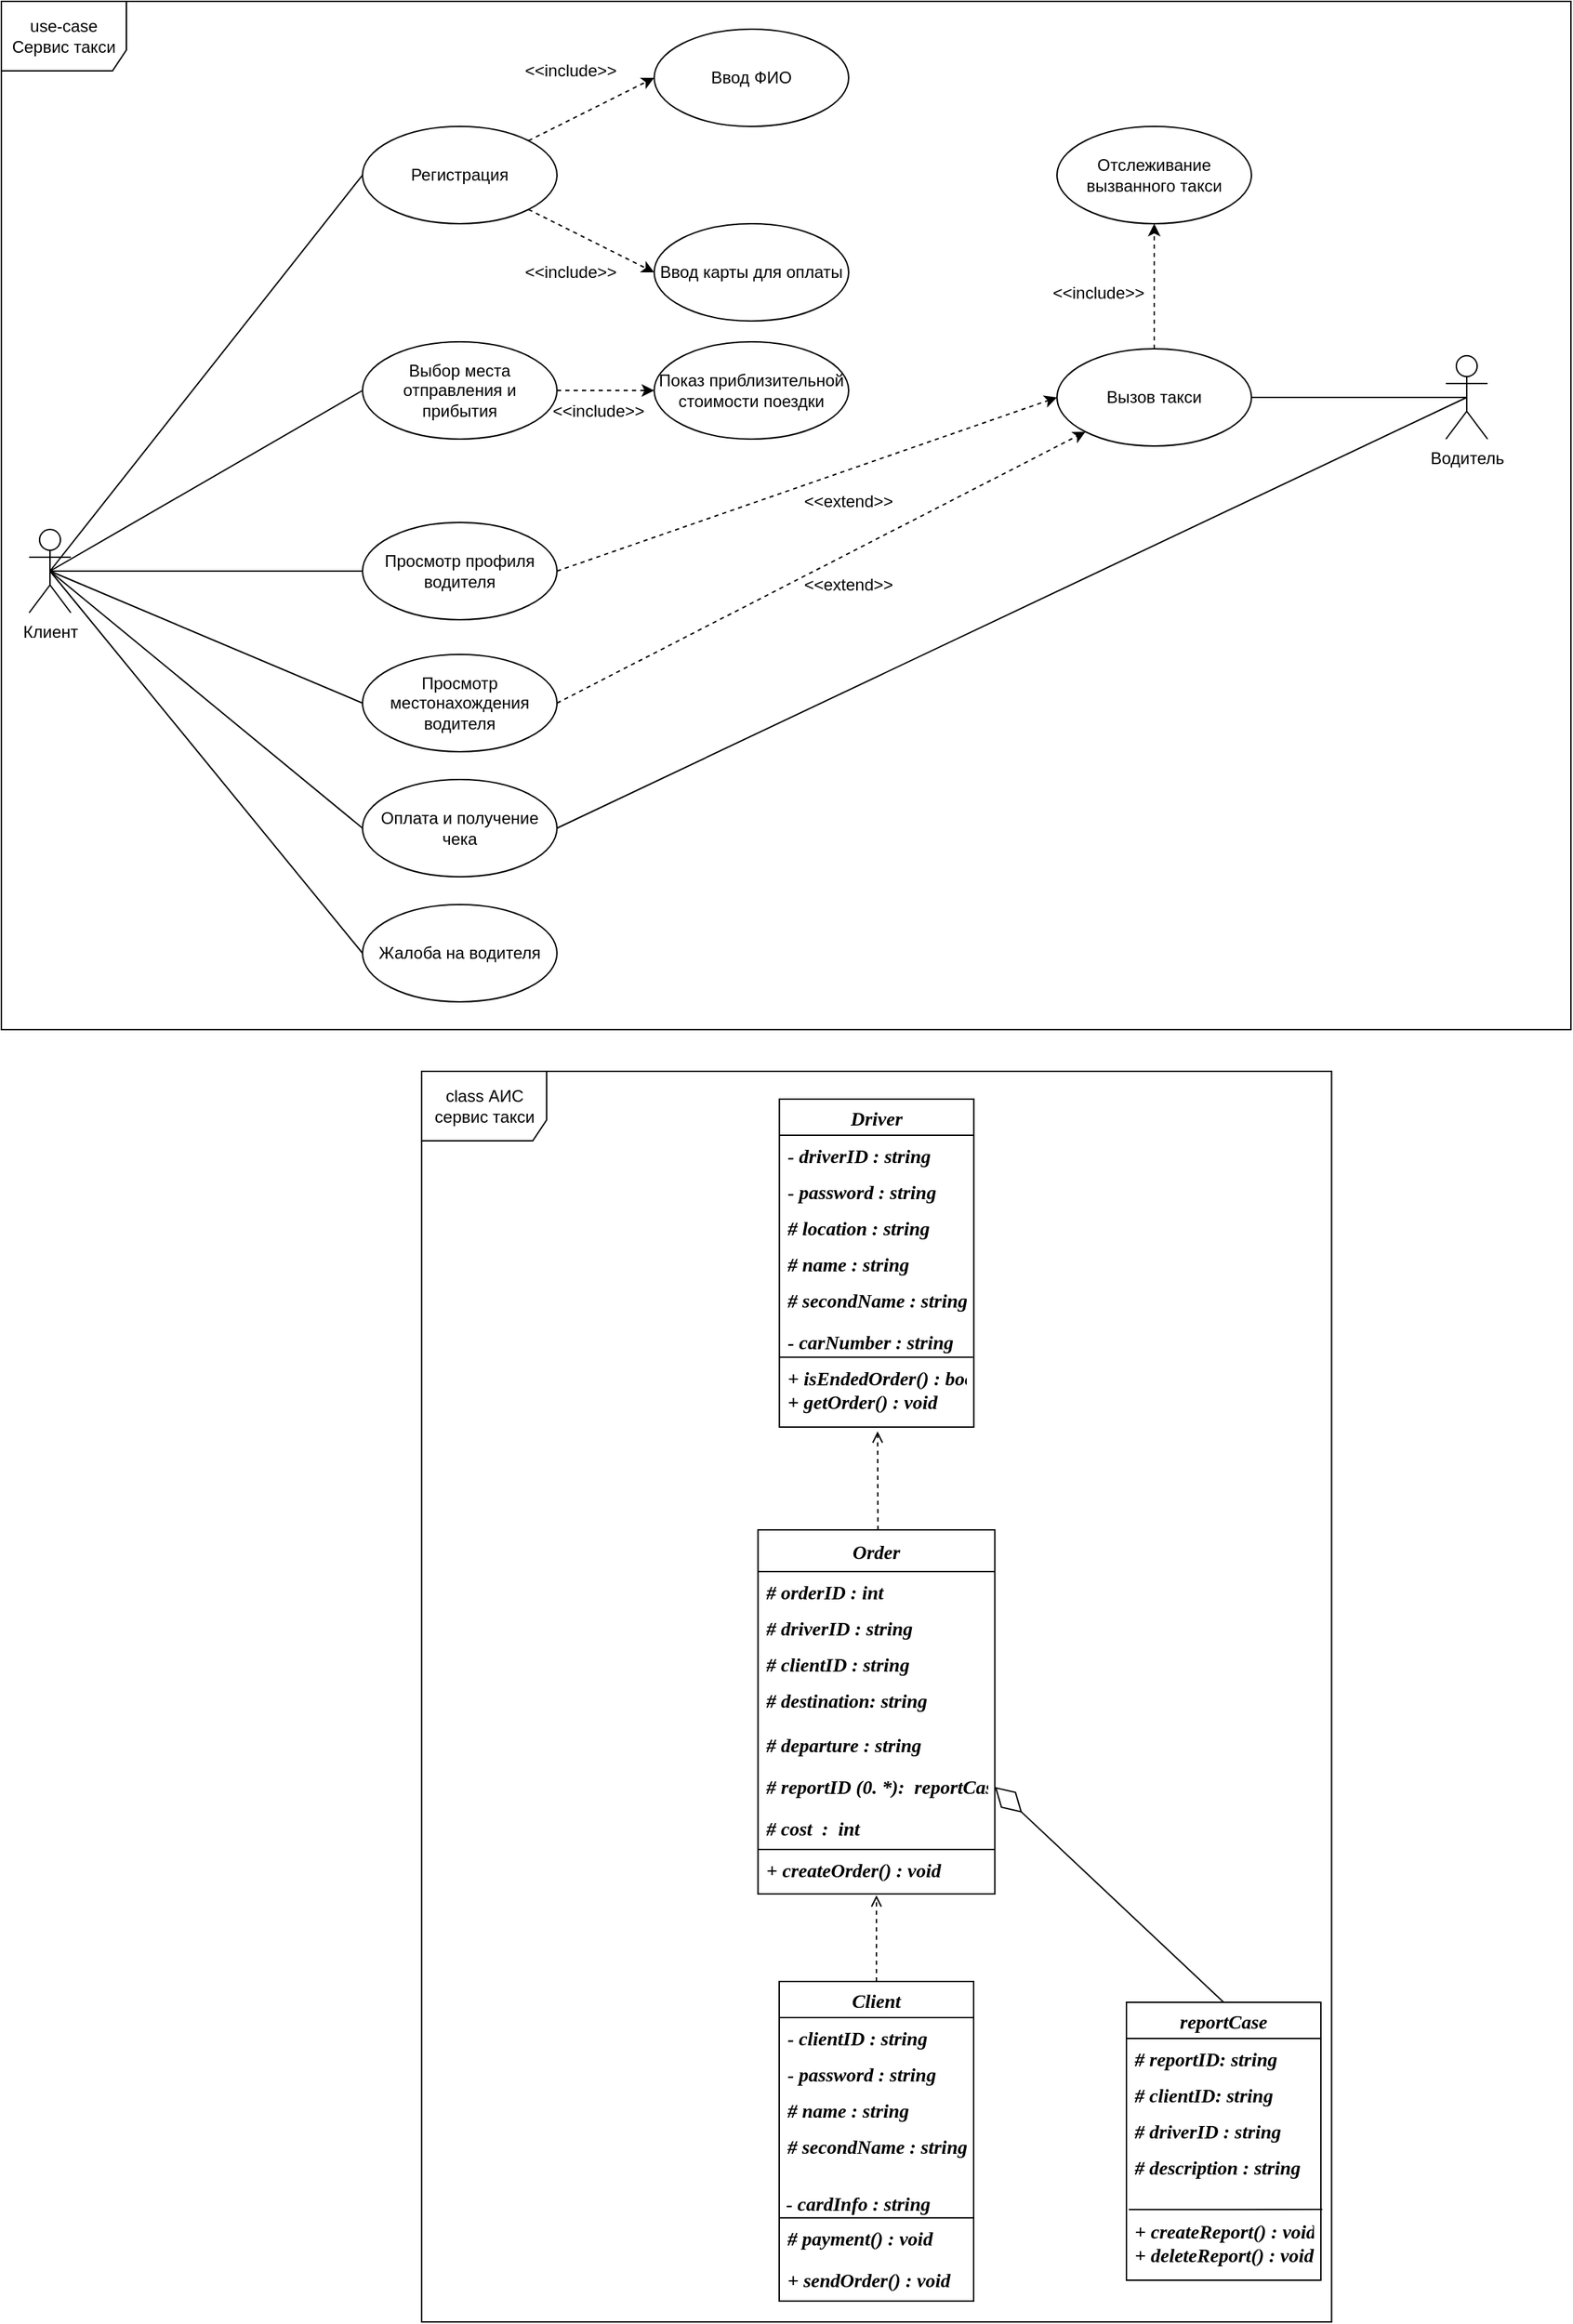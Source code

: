 <mxfile version="14.7.1" type="github">
  <diagram id="qiaAuTDV7NTGHGd4vHyj" name="Page-1">
    <mxGraphModel dx="1422" dy="762" grid="1" gridSize="10" guides="1" tooltips="1" connect="1" arrows="1" fold="1" page="1" pageScale="1" pageWidth="2339" pageHeight="3300" background="#FFFFFF" math="0" shadow="0">
      <root>
        <mxCell id="0" />
        <mxCell id="1" parent="0" />
        <mxCell id="fDiq3wJ0GFqnYMHNPqZh-2" value="class АИС сервис такси" style="shape=umlFrame;whiteSpace=wrap;html=1;width=90;height=50;" vertex="1" parent="1">
          <mxGeometry x="342.57" y="820" width="655.13" height="900" as="geometry" />
        </mxCell>
        <mxCell id="ekyJCNLIAkahPHgSJpq3-92" value="use-case&lt;br&gt;Сервис такси" style="shape=umlFrame;whiteSpace=wrap;html=1;width=90;height=50;" parent="1" vertex="1">
          <mxGeometry x="40" y="50" width="1130" height="740" as="geometry" />
        </mxCell>
        <mxCell id="ekyJCNLIAkahPHgSJpq3-1" value="Клиент" style="shape=umlActor;verticalLabelPosition=bottom;verticalAlign=top;html=1;" parent="1" vertex="1">
          <mxGeometry x="60" y="430" width="30" height="60" as="geometry" />
        </mxCell>
        <mxCell id="ekyJCNLIAkahPHgSJpq3-2" value="Водитель" style="shape=umlActor;verticalLabelPosition=bottom;verticalAlign=top;html=1;" parent="1" vertex="1">
          <mxGeometry x="1080" y="305" width="30" height="60" as="geometry" />
        </mxCell>
        <mxCell id="ekyJCNLIAkahPHgSJpq3-14" value="&amp;lt;&amp;lt;include&amp;gt;&amp;gt;" style="text;html=1;strokeColor=none;fillColor=none;align=center;verticalAlign=middle;whiteSpace=wrap;rounded=0;" parent="1" vertex="1">
          <mxGeometry x="460" y="340" width="20" height="10" as="geometry" />
        </mxCell>
        <mxCell id="ekyJCNLIAkahPHgSJpq3-17" value="" style="endArrow=classic;html=1;dashed=1;entryX=0;entryY=0.5;entryDx=0;entryDy=0;exitX=1;exitY=0.5;exitDx=0;exitDy=0;" parent="1" source="ekyJCNLIAkahPHgSJpq3-30" target="ekyJCNLIAkahPHgSJpq3-31" edge="1">
          <mxGeometry width="50" height="50" relative="1" as="geometry">
            <mxPoint x="360" y="480" as="sourcePoint" />
            <mxPoint x="360" y="550" as="targetPoint" />
          </mxGeometry>
        </mxCell>
        <mxCell id="ekyJCNLIAkahPHgSJpq3-21" value="Регистрация" style="ellipse;whiteSpace=wrap;html=1;" parent="1" vertex="1">
          <mxGeometry x="300" y="140" width="140" height="70" as="geometry" />
        </mxCell>
        <mxCell id="ekyJCNLIAkahPHgSJpq3-24" value="Ввод ФИО" style="ellipse;whiteSpace=wrap;html=1;" parent="1" vertex="1">
          <mxGeometry x="510" y="70" width="140" height="70" as="geometry" />
        </mxCell>
        <mxCell id="ekyJCNLIAkahPHgSJpq3-25" value="Ввод карты для оплаты" style="ellipse;whiteSpace=wrap;html=1;" parent="1" vertex="1">
          <mxGeometry x="510" y="210" width="140" height="70" as="geometry" />
        </mxCell>
        <mxCell id="ekyJCNLIAkahPHgSJpq3-26" value="" style="endArrow=classic;html=1;dashed=1;entryX=0;entryY=0.5;entryDx=0;entryDy=0;exitX=1;exitY=1;exitDx=0;exitDy=0;" parent="1" source="ekyJCNLIAkahPHgSJpq3-21" target="ekyJCNLIAkahPHgSJpq3-25" edge="1">
          <mxGeometry width="50" height="50" relative="1" as="geometry">
            <mxPoint x="370" y="490" as="sourcePoint" />
            <mxPoint x="370" y="560" as="targetPoint" />
          </mxGeometry>
        </mxCell>
        <mxCell id="ekyJCNLIAkahPHgSJpq3-27" value="" style="endArrow=classic;html=1;dashed=1;entryX=0;entryY=0.5;entryDx=0;entryDy=0;exitX=1;exitY=0;exitDx=0;exitDy=0;" parent="1" source="ekyJCNLIAkahPHgSJpq3-21" target="ekyJCNLIAkahPHgSJpq3-24" edge="1">
          <mxGeometry width="50" height="50" relative="1" as="geometry">
            <mxPoint x="380" y="500" as="sourcePoint" />
            <mxPoint x="380" y="570" as="targetPoint" />
          </mxGeometry>
        </mxCell>
        <mxCell id="ekyJCNLIAkahPHgSJpq3-28" value="&amp;lt;&amp;lt;include&amp;gt;&amp;gt;" style="text;html=1;strokeColor=none;fillColor=none;align=center;verticalAlign=middle;whiteSpace=wrap;rounded=0;" parent="1" vertex="1">
          <mxGeometry x="430" y="90" width="40" height="20" as="geometry" />
        </mxCell>
        <mxCell id="ekyJCNLIAkahPHgSJpq3-29" value="&amp;lt;&amp;lt;include&amp;gt;&amp;gt;" style="text;html=1;strokeColor=none;fillColor=none;align=center;verticalAlign=middle;whiteSpace=wrap;rounded=0;" parent="1" vertex="1">
          <mxGeometry x="430" y="235" width="40" height="20" as="geometry" />
        </mxCell>
        <mxCell id="ekyJCNLIAkahPHgSJpq3-30" value="Выбор места отправления и прибытия" style="ellipse;whiteSpace=wrap;html=1;" parent="1" vertex="1">
          <mxGeometry x="300" y="295" width="140" height="70" as="geometry" />
        </mxCell>
        <mxCell id="ekyJCNLIAkahPHgSJpq3-31" value="Показ приблизительной стоимости поездки" style="ellipse;whiteSpace=wrap;html=1;" parent="1" vertex="1">
          <mxGeometry x="510" y="295" width="140" height="70" as="geometry" />
        </mxCell>
        <mxCell id="ekyJCNLIAkahPHgSJpq3-38" value="Вызов такси" style="ellipse;whiteSpace=wrap;html=1;" parent="1" vertex="1">
          <mxGeometry x="800" y="300" width="140" height="70" as="geometry" />
        </mxCell>
        <mxCell id="ekyJCNLIAkahPHgSJpq3-40" value="" style="endArrow=none;html=1;exitX=0.5;exitY=0.5;exitDx=0;exitDy=0;exitPerimeter=0;entryX=0;entryY=0.5;entryDx=0;entryDy=0;" parent="1" source="ekyJCNLIAkahPHgSJpq3-1" target="ekyJCNLIAkahPHgSJpq3-30" edge="1">
          <mxGeometry width="50" height="50" relative="1" as="geometry">
            <mxPoint x="240" y="420" as="sourcePoint" />
            <mxPoint x="290" y="370" as="targetPoint" />
          </mxGeometry>
        </mxCell>
        <mxCell id="ekyJCNLIAkahPHgSJpq3-41" value="" style="endArrow=none;html=1;exitX=0.5;exitY=0.5;exitDx=0;exitDy=0;exitPerimeter=0;entryX=0;entryY=0.5;entryDx=0;entryDy=0;" parent="1" source="ekyJCNLIAkahPHgSJpq3-1" target="ekyJCNLIAkahPHgSJpq3-21" edge="1">
          <mxGeometry width="50" height="50" relative="1" as="geometry">
            <mxPoint x="205" y="270" as="sourcePoint" />
            <mxPoint x="310" y="340" as="targetPoint" />
          </mxGeometry>
        </mxCell>
        <mxCell id="ekyJCNLIAkahPHgSJpq3-42" value="" style="endArrow=none;html=1;exitX=0.5;exitY=0.5;exitDx=0;exitDy=0;exitPerimeter=0;entryX=1;entryY=0.5;entryDx=0;entryDy=0;" parent="1" source="ekyJCNLIAkahPHgSJpq3-2" target="ekyJCNLIAkahPHgSJpq3-38" edge="1">
          <mxGeometry width="50" height="50" relative="1" as="geometry">
            <mxPoint x="215" y="280" as="sourcePoint" />
            <mxPoint x="320" y="350" as="targetPoint" />
          </mxGeometry>
        </mxCell>
        <mxCell id="ekyJCNLIAkahPHgSJpq3-43" value="Просмотр профиля водителя" style="ellipse;whiteSpace=wrap;html=1;" parent="1" vertex="1">
          <mxGeometry x="300" y="425" width="140" height="70" as="geometry" />
        </mxCell>
        <mxCell id="ekyJCNLIAkahPHgSJpq3-45" value="" style="endArrow=classic;html=1;dashed=1;entryX=0;entryY=0.5;entryDx=0;entryDy=0;exitX=1;exitY=0.5;exitDx=0;exitDy=0;" parent="1" source="ekyJCNLIAkahPHgSJpq3-43" target="ekyJCNLIAkahPHgSJpq3-38" edge="1">
          <mxGeometry width="50" height="50" relative="1" as="geometry">
            <mxPoint x="579.997" y="479.999" as="sourcePoint" />
            <mxPoint x="650.5" y="525.25" as="targetPoint" />
          </mxGeometry>
        </mxCell>
        <mxCell id="ekyJCNLIAkahPHgSJpq3-46" value="&amp;lt;&amp;lt;extend&amp;gt;&amp;gt;" style="text;html=1;strokeColor=none;fillColor=none;align=center;verticalAlign=middle;whiteSpace=wrap;rounded=0;" parent="1" vertex="1">
          <mxGeometry x="630" y="400" width="40" height="20" as="geometry" />
        </mxCell>
        <mxCell id="ekyJCNLIAkahPHgSJpq3-47" value="Просмотр местонахождения водителя" style="ellipse;whiteSpace=wrap;html=1;" parent="1" vertex="1">
          <mxGeometry x="300" y="520" width="140" height="70" as="geometry" />
        </mxCell>
        <mxCell id="ekyJCNLIAkahPHgSJpq3-48" value="" style="endArrow=classic;html=1;dashed=1;entryX=0;entryY=1;entryDx=0;entryDy=0;exitX=1;exitY=0.5;exitDx=0;exitDy=0;" parent="1" source="ekyJCNLIAkahPHgSJpq3-47" target="ekyJCNLIAkahPHgSJpq3-38" edge="1">
          <mxGeometry width="50" height="50" relative="1" as="geometry">
            <mxPoint x="450" y="465" as="sourcePoint" />
            <mxPoint x="810" y="345" as="targetPoint" />
          </mxGeometry>
        </mxCell>
        <mxCell id="ekyJCNLIAkahPHgSJpq3-49" value="&amp;lt;&amp;lt;extend&amp;gt;&amp;gt;" style="text;html=1;strokeColor=none;fillColor=none;align=center;verticalAlign=middle;whiteSpace=wrap;rounded=0;" parent="1" vertex="1">
          <mxGeometry x="630" y="460" width="40" height="20" as="geometry" />
        </mxCell>
        <mxCell id="ekyJCNLIAkahPHgSJpq3-50" value="Оплата и получение чека" style="ellipse;whiteSpace=wrap;html=1;" parent="1" vertex="1">
          <mxGeometry x="300" y="610" width="140" height="70" as="geometry" />
        </mxCell>
        <mxCell id="ekyJCNLIAkahPHgSJpq3-51" value="Жалоба на водителя" style="ellipse;whiteSpace=wrap;html=1;" parent="1" vertex="1">
          <mxGeometry x="300" y="700" width="140" height="70" as="geometry" />
        </mxCell>
        <mxCell id="ekyJCNLIAkahPHgSJpq3-54" value="" style="endArrow=none;html=1;exitX=0.5;exitY=0.5;exitDx=0;exitDy=0;exitPerimeter=0;entryX=0;entryY=0.5;entryDx=0;entryDy=0;" parent="1" source="ekyJCNLIAkahPHgSJpq3-1" target="ekyJCNLIAkahPHgSJpq3-43" edge="1">
          <mxGeometry width="50" height="50" relative="1" as="geometry">
            <mxPoint x="210" y="430" as="sourcePoint" />
            <mxPoint x="260" y="380" as="targetPoint" />
          </mxGeometry>
        </mxCell>
        <mxCell id="ekyJCNLIAkahPHgSJpq3-58" value="" style="endArrow=none;html=1;entryX=0.5;entryY=0.5;entryDx=0;entryDy=0;entryPerimeter=0;exitX=0;exitY=0.5;exitDx=0;exitDy=0;" parent="1" source="ekyJCNLIAkahPHgSJpq3-47" target="ekyJCNLIAkahPHgSJpq3-1" edge="1">
          <mxGeometry width="50" height="50" relative="1" as="geometry">
            <mxPoint x="140" y="450" as="sourcePoint" />
            <mxPoint x="190" y="400" as="targetPoint" />
          </mxGeometry>
        </mxCell>
        <mxCell id="ekyJCNLIAkahPHgSJpq3-59" value="" style="endArrow=none;html=1;entryX=0.5;entryY=0.5;entryDx=0;entryDy=0;entryPerimeter=0;exitX=0;exitY=0.5;exitDx=0;exitDy=0;" parent="1" source="ekyJCNLIAkahPHgSJpq3-50" target="ekyJCNLIAkahPHgSJpq3-1" edge="1">
          <mxGeometry width="50" height="50" relative="1" as="geometry">
            <mxPoint x="120" y="450" as="sourcePoint" />
            <mxPoint x="170" y="400" as="targetPoint" />
          </mxGeometry>
        </mxCell>
        <mxCell id="ekyJCNLIAkahPHgSJpq3-60" value="" style="endArrow=none;html=1;entryX=0.5;entryY=0.5;entryDx=0;entryDy=0;entryPerimeter=0;exitX=0;exitY=0.5;exitDx=0;exitDy=0;" parent="1" source="ekyJCNLIAkahPHgSJpq3-51" target="ekyJCNLIAkahPHgSJpq3-1" edge="1">
          <mxGeometry width="50" height="50" relative="1" as="geometry">
            <mxPoint x="110" y="710" as="sourcePoint" />
            <mxPoint x="160" y="660" as="targetPoint" />
          </mxGeometry>
        </mxCell>
        <mxCell id="ekyJCNLIAkahPHgSJpq3-61" value="" style="endArrow=none;html=1;entryX=0.5;entryY=0.5;entryDx=0;entryDy=0;entryPerimeter=0;exitX=1;exitY=0.5;exitDx=0;exitDy=0;" parent="1" source="ekyJCNLIAkahPHgSJpq3-50" target="ekyJCNLIAkahPHgSJpq3-2" edge="1">
          <mxGeometry width="50" height="50" relative="1" as="geometry">
            <mxPoint x="860" y="590" as="sourcePoint" />
            <mxPoint x="910" y="540" as="targetPoint" />
          </mxGeometry>
        </mxCell>
        <mxCell id="ekyJCNLIAkahPHgSJpq3-62" value="Отслеживание вызванного такси" style="ellipse;whiteSpace=wrap;html=1;" parent="1" vertex="1">
          <mxGeometry x="800" y="140" width="140" height="70" as="geometry" />
        </mxCell>
        <mxCell id="ekyJCNLIAkahPHgSJpq3-66" value="" style="endArrow=classic;html=1;dashed=1;entryX=0.5;entryY=1;entryDx=0;entryDy=0;exitX=0.5;exitY=0;exitDx=0;exitDy=0;" parent="1" source="ekyJCNLIAkahPHgSJpq3-38" target="ekyJCNLIAkahPHgSJpq3-62" edge="1">
          <mxGeometry width="50" height="50" relative="1" as="geometry">
            <mxPoint x="429.497" y="160.251" as="sourcePoint" />
            <mxPoint x="520" y="115" as="targetPoint" />
          </mxGeometry>
        </mxCell>
        <mxCell id="ekyJCNLIAkahPHgSJpq3-67" value="&amp;lt;&amp;lt;include&amp;gt;&amp;gt;" style="text;html=1;strokeColor=none;fillColor=none;align=center;verticalAlign=middle;whiteSpace=wrap;rounded=0;" parent="1" vertex="1">
          <mxGeometry x="810" y="250" width="40" height="20" as="geometry" />
        </mxCell>
        <mxCell id="ekyJCNLIAkahPHgSJpq3-101" value="- cardInfo : string" style="text;strokeColor=none;fillColor=none;align=left;verticalAlign=top;spacingLeft=4;spacingRight=4;overflow=hidden;rotatable=0;points=[[0,0.5],[1,0.5]];portConstraint=eastwest;fontFamily=GOST type A;fontSource=https%3A%2F%2Fwebfonts.pro%2Flight-fonts%2F123-gost_type_a.html;fontSize=14;fontStyle=3" parent="1" vertex="1">
          <mxGeometry x="599.01" y="1620" width="140" height="26" as="geometry" />
        </mxCell>
        <mxCell id="ekyJCNLIAkahPHgSJpq3-128" value="" style="endArrow=diamondThin;endFill=0;endSize=24;html=1;fontFamily=GOST type A;fontSource=https%3A%2F%2Fwebfonts.pro%2Flight-fonts%2F123-gost_type_a.html;fontSize=14;entryX=1;entryY=0.5;entryDx=0;entryDy=0;exitX=0.5;exitY=0;exitDx=0;exitDy=0;" parent="1" source="ekyJCNLIAkahPHgSJpq3-137" target="ekyJCNLIAkahPHgSJpq3-154" edge="1">
          <mxGeometry width="160" relative="1" as="geometry">
            <mxPoint x="870" y="1330" as="sourcePoint" />
            <mxPoint x="1030" y="1330" as="targetPoint" />
          </mxGeometry>
        </mxCell>
        <mxCell id="ekyJCNLIAkahPHgSJpq3-137" value="reportCase" style="swimlane;fontStyle=3;childLayout=stackLayout;horizontal=1;startSize=26;fillColor=none;horizontalStack=0;resizeParent=1;resizeParentMax=0;resizeLast=0;collapsible=1;marginBottom=0;fontFamily=GOST type A;fontSource=https%3A%2F%2Fwebfonts.pro%2Flight-fonts%2F123-gost_type_a.html;fontSize=14;" parent="1" vertex="1">
          <mxGeometry x="850" y="1490" width="140" height="200" as="geometry" />
        </mxCell>
        <mxCell id="ekyJCNLIAkahPHgSJpq3-138" value="# reportID: string" style="text;strokeColor=none;fillColor=none;align=left;verticalAlign=top;spacingLeft=4;spacingRight=4;overflow=hidden;rotatable=0;points=[[0,0.5],[1,0.5]];portConstraint=eastwest;fontFamily=GOST type A;fontSource=https%3A%2F%2Fwebfonts.pro%2Flight-fonts%2F123-gost_type_a.html;fontSize=14;fontStyle=3" parent="ekyJCNLIAkahPHgSJpq3-137" vertex="1">
          <mxGeometry y="26" width="140" height="26" as="geometry" />
        </mxCell>
        <mxCell id="ekyJCNLIAkahPHgSJpq3-139" value="# clientID: string" style="text;strokeColor=none;fillColor=none;align=left;verticalAlign=top;spacingLeft=4;spacingRight=4;overflow=hidden;rotatable=0;points=[[0,0.5],[1,0.5]];portConstraint=eastwest;fontFamily=GOST type A;fontSource=https%3A%2F%2Fwebfonts.pro%2Flight-fonts%2F123-gost_type_a.html;fontSize=14;fontStyle=3" parent="ekyJCNLIAkahPHgSJpq3-137" vertex="1">
          <mxGeometry y="52" width="140" height="26" as="geometry" />
        </mxCell>
        <mxCell id="ekyJCNLIAkahPHgSJpq3-140" value="# driverID : string" style="text;strokeColor=none;fillColor=none;align=left;verticalAlign=top;spacingLeft=4;spacingRight=4;overflow=hidden;rotatable=0;points=[[0,0.5],[1,0.5]];portConstraint=eastwest;fontFamily=GOST type A;fontSource=https%3A%2F%2Fwebfonts.pro%2Flight-fonts%2F123-gost_type_a.html;fontSize=14;fontStyle=3" parent="ekyJCNLIAkahPHgSJpq3-137" vertex="1">
          <mxGeometry y="78" width="140" height="26" as="geometry" />
        </mxCell>
        <mxCell id="ekyJCNLIAkahPHgSJpq3-141" value="# description : string" style="text;strokeColor=none;fillColor=none;align=left;verticalAlign=top;spacingLeft=4;spacingRight=4;overflow=hidden;rotatable=0;points=[[0,0.5],[1,0.5]];portConstraint=eastwest;fontFamily=GOST type A;fontSource=https%3A%2F%2Fwebfonts.pro%2Flight-fonts%2F123-gost_type_a.html;fontSize=14;fontStyle=3" parent="ekyJCNLIAkahPHgSJpq3-137" vertex="1">
          <mxGeometry y="104" width="140" height="46" as="geometry" />
        </mxCell>
        <mxCell id="ekyJCNLIAkahPHgSJpq3-142" value="+ createReport() : void&#xa;+ deleteReport() : void" style="text;strokeColor=none;fillColor=none;align=left;verticalAlign=top;spacingLeft=4;spacingRight=4;overflow=hidden;rotatable=0;points=[[0,0.5],[1,0.5]];portConstraint=eastwest;fontFamily=GOST type A;fontSource=https%3A%2F%2Fwebfonts.pro%2Flight-fonts%2F123-gost_type_a.html;fontSize=14;fontStyle=3" parent="ekyJCNLIAkahPHgSJpq3-137" vertex="1">
          <mxGeometry y="150" width="140" height="50" as="geometry" />
        </mxCell>
        <mxCell id="ekyJCNLIAkahPHgSJpq3-143" value="" style="endArrow=none;html=1;fontFamily=GOST type A;fontSource=https%3A%2F%2Fwebfonts.pro%2Flight-fonts%2F123-gost_type_a.html;fontSize=14;fontStyle=3;exitX=0.012;exitY=-0.017;exitDx=0;exitDy=0;exitPerimeter=0;" parent="ekyJCNLIAkahPHgSJpq3-137" source="ekyJCNLIAkahPHgSJpq3-142" edge="1">
          <mxGeometry width="50" height="50" relative="1" as="geometry">
            <mxPoint y="162" as="sourcePoint" />
            <mxPoint x="141" y="149" as="targetPoint" />
          </mxGeometry>
        </mxCell>
        <mxCell id="ekyJCNLIAkahPHgSJpq3-149" value="" style="endArrow=open;html=1;fontFamily=GOST type A;fontSource=https%3A%2F%2Fwebfonts.pro%2Flight-fonts%2F123-gost_type_a.html;fontSize=14;endFill=0;dashed=1;exitX=0.5;exitY=0;exitDx=0;exitDy=0;entryX=0.5;entryY=1.031;entryDx=0;entryDy=0;entryPerimeter=0;" parent="1" source="ekyJCNLIAkahPHgSJpq3-93" target="ekyJCNLIAkahPHgSJpq3-152" edge="1">
          <mxGeometry width="50" height="50" relative="1" as="geometry">
            <mxPoint x="480" y="1510" as="sourcePoint" />
            <mxPoint x="670" y="1380" as="targetPoint" />
          </mxGeometry>
        </mxCell>
        <mxCell id="ekyJCNLIAkahPHgSJpq3-151" value="" style="endArrow=open;html=1;fontFamily=GOST type A;fontSource=https%3A%2F%2Fwebfonts.pro%2Flight-fonts%2F123-gost_type_a.html;fontSize=14;endFill=0;dashed=1;exitX=0.5;exitY=0;exitDx=0;exitDy=0;entryX=0.505;entryY=1.063;entryDx=0;entryDy=0;entryPerimeter=0;" parent="1" target="ekyJCNLIAkahPHgSJpq3-113" edge="1">
          <mxGeometry width="50" height="50" relative="1" as="geometry">
            <mxPoint x="671.115" y="1150" as="sourcePoint" />
            <mxPoint x="670" y="1076" as="targetPoint" />
          </mxGeometry>
        </mxCell>
        <mxCell id="ekyJCNLIAkahPHgSJpq3-108" value="Driver" style="swimlane;fontStyle=3;childLayout=stackLayout;horizontal=1;startSize=26;fillColor=none;horizontalStack=0;resizeParent=1;resizeParentMax=0;resizeLast=0;collapsible=1;marginBottom=0;fontFamily=GOST type A;fontSource=https%3A%2F%2Fwebfonts.pro%2Flight-fonts%2F123-gost_type_a.html;fontSize=14;" parent="1" vertex="1">
          <mxGeometry x="600.13" y="840" width="140" height="236" as="geometry" />
        </mxCell>
        <mxCell id="ekyJCNLIAkahPHgSJpq3-109" value="- driverID : string" style="text;strokeColor=none;fillColor=none;align=left;verticalAlign=top;spacingLeft=4;spacingRight=4;overflow=hidden;rotatable=0;points=[[0,0.5],[1,0.5]];portConstraint=eastwest;fontFamily=GOST type A;fontSource=https%3A%2F%2Fwebfonts.pro%2Flight-fonts%2F123-gost_type_a.html;fontSize=14;fontStyle=3" parent="ekyJCNLIAkahPHgSJpq3-108" vertex="1">
          <mxGeometry y="26" width="140" height="26" as="geometry" />
        </mxCell>
        <mxCell id="ekyJCNLIAkahPHgSJpq3-110" value="- password : string" style="text;strokeColor=none;fillColor=none;align=left;verticalAlign=top;spacingLeft=4;spacingRight=4;overflow=hidden;rotatable=0;points=[[0,0.5],[1,0.5]];portConstraint=eastwest;fontFamily=GOST type A;fontSource=https%3A%2F%2Fwebfonts.pro%2Flight-fonts%2F123-gost_type_a.html;fontSize=14;fontStyle=3" parent="ekyJCNLIAkahPHgSJpq3-108" vertex="1">
          <mxGeometry y="52" width="140" height="26" as="geometry" />
        </mxCell>
        <mxCell id="ekyJCNLIAkahPHgSJpq3-111" value="# location : string" style="text;strokeColor=none;fillColor=none;align=left;verticalAlign=top;spacingLeft=4;spacingRight=4;overflow=hidden;rotatable=0;points=[[0,0.5],[1,0.5]];portConstraint=eastwest;fontFamily=GOST type A;fontSource=https%3A%2F%2Fwebfonts.pro%2Flight-fonts%2F123-gost_type_a.html;fontSize=14;fontStyle=3" parent="ekyJCNLIAkahPHgSJpq3-108" vertex="1">
          <mxGeometry y="78" width="140" height="26" as="geometry" />
        </mxCell>
        <mxCell id="fDiq3wJ0GFqnYMHNPqZh-1" value="# name : string" style="text;strokeColor=none;fillColor=none;align=left;verticalAlign=top;spacingLeft=4;spacingRight=4;overflow=hidden;rotatable=0;points=[[0,0.5],[1,0.5]];portConstraint=eastwest;fontFamily=GOST type A;fontSource=https%3A%2F%2Fwebfonts.pro%2Flight-fonts%2F123-gost_type_a.html;fontSize=14;fontStyle=3" vertex="1" parent="ekyJCNLIAkahPHgSJpq3-108">
          <mxGeometry y="104" width="140" height="26" as="geometry" />
        </mxCell>
        <mxCell id="ekyJCNLIAkahPHgSJpq3-112" value="# secondName : string" style="text;strokeColor=none;fillColor=none;align=left;verticalAlign=top;spacingLeft=4;spacingRight=4;overflow=hidden;rotatable=0;points=[[0,0.5],[1,0.5]];portConstraint=eastwest;fontFamily=GOST type A;fontSource=https%3A%2F%2Fwebfonts.pro%2Flight-fonts%2F123-gost_type_a.html;fontSize=14;fontStyle=3" parent="ekyJCNLIAkahPHgSJpq3-108" vertex="1">
          <mxGeometry y="130" width="140" height="30" as="geometry" />
        </mxCell>
        <mxCell id="ekyJCNLIAkahPHgSJpq3-115" value="- carNumber : string" style="text;strokeColor=none;fillColor=none;align=left;verticalAlign=top;spacingLeft=4;spacingRight=4;overflow=hidden;rotatable=0;points=[[0,0.5],[1,0.5]];portConstraint=eastwest;fontFamily=GOST type A;fontSource=https%3A%2F%2Fwebfonts.pro%2Flight-fonts%2F123-gost_type_a.html;fontSize=14;fontStyle=3" parent="ekyJCNLIAkahPHgSJpq3-108" vertex="1">
          <mxGeometry y="160" width="140" height="26" as="geometry" />
        </mxCell>
        <mxCell id="ekyJCNLIAkahPHgSJpq3-113" value="+ isEndedOrder() : bool&#xa;+ getOrder() : void" style="text;strokeColor=none;fillColor=none;align=left;verticalAlign=top;spacingLeft=4;spacingRight=4;overflow=hidden;rotatable=0;points=[[0,0.5],[1,0.5]];portConstraint=eastwest;fontFamily=GOST type A;fontSource=https%3A%2F%2Fwebfonts.pro%2Flight-fonts%2F123-gost_type_a.html;fontSize=14;fontStyle=3" parent="ekyJCNLIAkahPHgSJpq3-108" vertex="1">
          <mxGeometry y="186" width="140" height="50" as="geometry" />
        </mxCell>
        <mxCell id="ekyJCNLIAkahPHgSJpq3-114" value="" style="endArrow=none;html=1;fontFamily=GOST type A;fontSource=https%3A%2F%2Fwebfonts.pro%2Flight-fonts%2F123-gost_type_a.html;fontSize=14;fontStyle=3;exitX=-0.001;exitY=-0.004;exitDx=0;exitDy=0;exitPerimeter=0;entryX=0.996;entryY=-0.004;entryDx=0;entryDy=0;entryPerimeter=0;" parent="ekyJCNLIAkahPHgSJpq3-108" target="ekyJCNLIAkahPHgSJpq3-113" edge="1" source="ekyJCNLIAkahPHgSJpq3-113">
          <mxGeometry width="50" height="50" relative="1" as="geometry">
            <mxPoint y="162" as="sourcePoint" />
            <mxPoint x="140.5" y="186" as="targetPoint" />
          </mxGeometry>
        </mxCell>
        <mxCell id="ekyJCNLIAkahPHgSJpq3-116" value="Order" style="swimlane;fontStyle=3;childLayout=stackLayout;horizontal=1;startSize=30;fillColor=none;horizontalStack=0;resizeParent=1;resizeParentMax=0;resizeLast=0;collapsible=1;marginBottom=0;fontFamily=GOST type A;fontSource=https%3A%2F%2Fwebfonts.pro%2Flight-fonts%2F123-gost_type_a.html;fontSize=14;" parent="1" vertex="1">
          <mxGeometry x="584.75" y="1150" width="170.49" height="262" as="geometry" />
        </mxCell>
        <mxCell id="ekyJCNLIAkahPHgSJpq3-117" value="# orderID : int" style="text;strokeColor=none;fillColor=none;align=left;verticalAlign=top;spacingLeft=4;spacingRight=4;overflow=hidden;rotatable=0;points=[[0,0.5],[1,0.5]];portConstraint=eastwest;fontFamily=GOST type A;fontSource=https%3A%2F%2Fwebfonts.pro%2Flight-fonts%2F123-gost_type_a.html;fontSize=14;fontStyle=3" parent="ekyJCNLIAkahPHgSJpq3-116" vertex="1">
          <mxGeometry y="30" width="170.49" height="26" as="geometry" />
        </mxCell>
        <mxCell id="ekyJCNLIAkahPHgSJpq3-118" value="# driverID : string" style="text;strokeColor=none;fillColor=none;align=left;verticalAlign=top;spacingLeft=4;spacingRight=4;overflow=hidden;rotatable=0;points=[[0,0.5],[1,0.5]];portConstraint=eastwest;fontFamily=GOST type A;fontSource=https%3A%2F%2Fwebfonts.pro%2Flight-fonts%2F123-gost_type_a.html;fontSize=14;fontStyle=3" parent="ekyJCNLIAkahPHgSJpq3-116" vertex="1">
          <mxGeometry y="56" width="170.49" height="26" as="geometry" />
        </mxCell>
        <mxCell id="ekyJCNLIAkahPHgSJpq3-119" value="# clientID : string" style="text;strokeColor=none;fillColor=none;align=left;verticalAlign=top;spacingLeft=4;spacingRight=4;overflow=hidden;rotatable=0;points=[[0,0.5],[1,0.5]];portConstraint=eastwest;fontFamily=GOST type A;fontSource=https%3A%2F%2Fwebfonts.pro%2Flight-fonts%2F123-gost_type_a.html;fontSize=14;fontStyle=3" parent="ekyJCNLIAkahPHgSJpq3-116" vertex="1">
          <mxGeometry y="82" width="170.49" height="26" as="geometry" />
        </mxCell>
        <mxCell id="ekyJCNLIAkahPHgSJpq3-120" value="# destination: string" style="text;strokeColor=none;fillColor=none;align=left;verticalAlign=top;spacingLeft=4;spacingRight=4;overflow=hidden;rotatable=0;points=[[0,0.5],[1,0.5]];portConstraint=eastwest;fontFamily=GOST type A;fontSource=https%3A%2F%2Fwebfonts.pro%2Flight-fonts%2F123-gost_type_a.html;fontSize=14;fontStyle=3" parent="ekyJCNLIAkahPHgSJpq3-116" vertex="1">
          <mxGeometry y="108" width="170.49" height="32" as="geometry" />
        </mxCell>
        <mxCell id="ekyJCNLIAkahPHgSJpq3-123" value="# departure : string" style="text;strokeColor=none;fillColor=none;align=left;verticalAlign=top;spacingLeft=4;spacingRight=4;overflow=hidden;rotatable=0;points=[[0,0.5],[1,0.5]];portConstraint=eastwest;fontFamily=GOST type A;fontSource=https%3A%2F%2Fwebfonts.pro%2Flight-fonts%2F123-gost_type_a.html;fontSize=14;fontStyle=3" parent="ekyJCNLIAkahPHgSJpq3-116" vertex="1">
          <mxGeometry y="140" width="170.49" height="30" as="geometry" />
        </mxCell>
        <mxCell id="ekyJCNLIAkahPHgSJpq3-154" value="# reportID (0. *):  reportCase" style="text;strokeColor=none;fillColor=none;align=left;verticalAlign=top;spacingLeft=4;spacingRight=4;overflow=hidden;rotatable=0;points=[[0,0.5],[1,0.5]];portConstraint=eastwest;fontFamily=GOST type A;fontSource=https%3A%2F%2Fwebfonts.pro%2Flight-fonts%2F123-gost_type_a.html;fontSize=14;fontStyle=3" parent="ekyJCNLIAkahPHgSJpq3-116" vertex="1">
          <mxGeometry y="170" width="170.49" height="30" as="geometry" />
        </mxCell>
        <mxCell id="ekyJCNLIAkahPHgSJpq3-127" value="# cost  :  int" style="text;strokeColor=none;fillColor=none;align=left;verticalAlign=top;spacingLeft=4;spacingRight=4;overflow=hidden;rotatable=0;points=[[0,0.5],[1,0.5]];portConstraint=eastwest;fontFamily=GOST type A;fontSource=https%3A%2F%2Fwebfonts.pro%2Flight-fonts%2F123-gost_type_a.html;fontSize=14;fontStyle=3" parent="ekyJCNLIAkahPHgSJpq3-116" vertex="1">
          <mxGeometry y="200" width="170.49" height="30" as="geometry" />
        </mxCell>
        <mxCell id="ekyJCNLIAkahPHgSJpq3-153" value="" style="endArrow=none;html=1;entryX=0.999;entryY=0;entryDx=0;entryDy=0;entryPerimeter=0;fontFamily=GOST type A;fontSource=https%3A%2F%2Fwebfonts.pro%2Flight-fonts%2F123-gost_type_a.html;fontSize=14;fontStyle=3;exitX=0.001;exitY=1;exitDx=0;exitDy=0;exitPerimeter=0;" parent="ekyJCNLIAkahPHgSJpq3-116" source="ekyJCNLIAkahPHgSJpq3-127" target="ekyJCNLIAkahPHgSJpq3-152" edge="1">
          <mxGeometry width="50" height="50" relative="1" as="geometry">
            <mxPoint y="200" as="sourcePoint" />
            <mxPoint x="140.98" y="200.014" as="targetPoint" />
          </mxGeometry>
        </mxCell>
        <mxCell id="ekyJCNLIAkahPHgSJpq3-152" value="+ createOrder() : void" style="text;strokeColor=none;fillColor=none;align=left;verticalAlign=top;spacingLeft=4;spacingRight=4;overflow=hidden;rotatable=0;points=[[0,0.5],[1,0.5]];portConstraint=eastwest;fontFamily=GOST type A;fontSource=https%3A%2F%2Fwebfonts.pro%2Flight-fonts%2F123-gost_type_a.html;fontSize=14;fontStyle=3" parent="ekyJCNLIAkahPHgSJpq3-116" vertex="1">
          <mxGeometry y="230" width="170.49" height="32" as="geometry" />
        </mxCell>
        <mxCell id="ekyJCNLIAkahPHgSJpq3-93" value="Client" style="swimlane;fontStyle=3;childLayout=stackLayout;horizontal=1;startSize=26;fillColor=none;horizontalStack=0;resizeParent=1;resizeParentMax=0;resizeLast=0;collapsible=1;marginBottom=0;fontFamily=GOST type A;fontSource=https%3A%2F%2Fwebfonts.pro%2Flight-fonts%2F123-gost_type_a.html;fontSize=14;" parent="1" vertex="1">
          <mxGeometry x="599.99" y="1475" width="140" height="230" as="geometry" />
        </mxCell>
        <mxCell id="ekyJCNLIAkahPHgSJpq3-94" value="- clientID : string" style="text;strokeColor=none;fillColor=none;align=left;verticalAlign=top;spacingLeft=4;spacingRight=4;overflow=hidden;rotatable=0;points=[[0,0.5],[1,0.5]];portConstraint=eastwest;fontFamily=GOST type A;fontSource=https%3A%2F%2Fwebfonts.pro%2Flight-fonts%2F123-gost_type_a.html;fontSize=14;fontStyle=3" parent="ekyJCNLIAkahPHgSJpq3-93" vertex="1">
          <mxGeometry y="26" width="140" height="26" as="geometry" />
        </mxCell>
        <mxCell id="ekyJCNLIAkahPHgSJpq3-95" value="- password : string" style="text;strokeColor=none;fillColor=none;align=left;verticalAlign=top;spacingLeft=4;spacingRight=4;overflow=hidden;rotatable=0;points=[[0,0.5],[1,0.5]];portConstraint=eastwest;fontFamily=GOST type A;fontSource=https%3A%2F%2Fwebfonts.pro%2Flight-fonts%2F123-gost_type_a.html;fontSize=14;fontStyle=3" parent="ekyJCNLIAkahPHgSJpq3-93" vertex="1">
          <mxGeometry y="52" width="140" height="26" as="geometry" />
        </mxCell>
        <mxCell id="ekyJCNLIAkahPHgSJpq3-100" value="# name : string" style="text;strokeColor=none;fillColor=none;align=left;verticalAlign=top;spacingLeft=4;spacingRight=4;overflow=hidden;rotatable=0;points=[[0,0.5],[1,0.5]];portConstraint=eastwest;fontFamily=GOST type A;fontSource=https%3A%2F%2Fwebfonts.pro%2Flight-fonts%2F123-gost_type_a.html;fontSize=14;fontStyle=3" parent="ekyJCNLIAkahPHgSJpq3-93" vertex="1">
          <mxGeometry y="78" width="140" height="26" as="geometry" />
        </mxCell>
        <mxCell id="ekyJCNLIAkahPHgSJpq3-96" value="# secondName : string" style="text;strokeColor=none;fillColor=none;align=left;verticalAlign=top;spacingLeft=4;spacingRight=4;overflow=hidden;rotatable=0;points=[[0,0.5],[1,0.5]];portConstraint=eastwest;fontFamily=GOST type A;fontSource=https%3A%2F%2Fwebfonts.pro%2Flight-fonts%2F123-gost_type_a.html;fontSize=14;fontStyle=3" parent="ekyJCNLIAkahPHgSJpq3-93" vertex="1">
          <mxGeometry y="104" width="140" height="66" as="geometry" />
        </mxCell>
        <mxCell id="ekyJCNLIAkahPHgSJpq3-107" value="" style="endArrow=none;html=1;entryX=0.998;entryY=0.003;entryDx=0;entryDy=0;entryPerimeter=0;fontFamily=GOST type A;fontSource=https%3A%2F%2Fwebfonts.pro%2Flight-fonts%2F123-gost_type_a.html;fontSize=14;fontStyle=3;exitX=0.001;exitY=0.003;exitDx=0;exitDy=0;exitPerimeter=0;" parent="ekyJCNLIAkahPHgSJpq3-93" target="ekyJCNLIAkahPHgSJpq3-145" edge="1" source="ekyJCNLIAkahPHgSJpq3-145">
          <mxGeometry width="50" height="50" relative="1" as="geometry">
            <mxPoint y="162" as="sourcePoint" />
            <mxPoint x="90" y="90" as="targetPoint" />
          </mxGeometry>
        </mxCell>
        <mxCell id="ekyJCNLIAkahPHgSJpq3-145" value="# payment() : void" style="text;strokeColor=none;fillColor=none;align=left;verticalAlign=top;spacingLeft=4;spacingRight=4;overflow=hidden;rotatable=0;points=[[0,0.5],[1,0.5]];portConstraint=eastwest;fontFamily=GOST type A;fontSource=https%3A%2F%2Fwebfonts.pro%2Flight-fonts%2F123-gost_type_a.html;fontSize=14;fontStyle=3" parent="ekyJCNLIAkahPHgSJpq3-93" vertex="1">
          <mxGeometry y="170" width="140" height="30" as="geometry" />
        </mxCell>
        <mxCell id="ekyJCNLIAkahPHgSJpq3-106" value="+ sendOrder() : void&#xa;" style="text;strokeColor=none;fillColor=none;align=left;verticalAlign=top;spacingLeft=4;spacingRight=4;overflow=hidden;rotatable=0;points=[[0,0.5],[1,0.5]];portConstraint=eastwest;fontFamily=GOST type A;fontSource=https%3A%2F%2Fwebfonts.pro%2Flight-fonts%2F123-gost_type_a.html;fontSize=14;fontStyle=3" parent="ekyJCNLIAkahPHgSJpq3-93" vertex="1">
          <mxGeometry y="200" width="140" height="30" as="geometry" />
        </mxCell>
      </root>
    </mxGraphModel>
  </diagram>
</mxfile>
